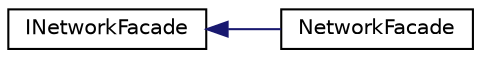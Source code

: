 digraph "Graphical Class Hierarchy"
{
  edge [fontname="Helvetica",fontsize="10",labelfontname="Helvetica",labelfontsize="10"];
  node [fontname="Helvetica",fontsize="10",shape=record];
  rankdir="LR";
  Node0 [label="INetworkFacade",height=0.2,width=0.4,color="black", fillcolor="white", style="filled",URL="$classINetworkFacade.html"];
  Node0 -> Node1 [dir="back",color="midnightblue",fontsize="10",style="solid",fontname="Helvetica"];
  Node1 [label="NetworkFacade",height=0.2,width=0.4,color="black", fillcolor="white", style="filled",URL="$classNetworkFacade.html"];
}
